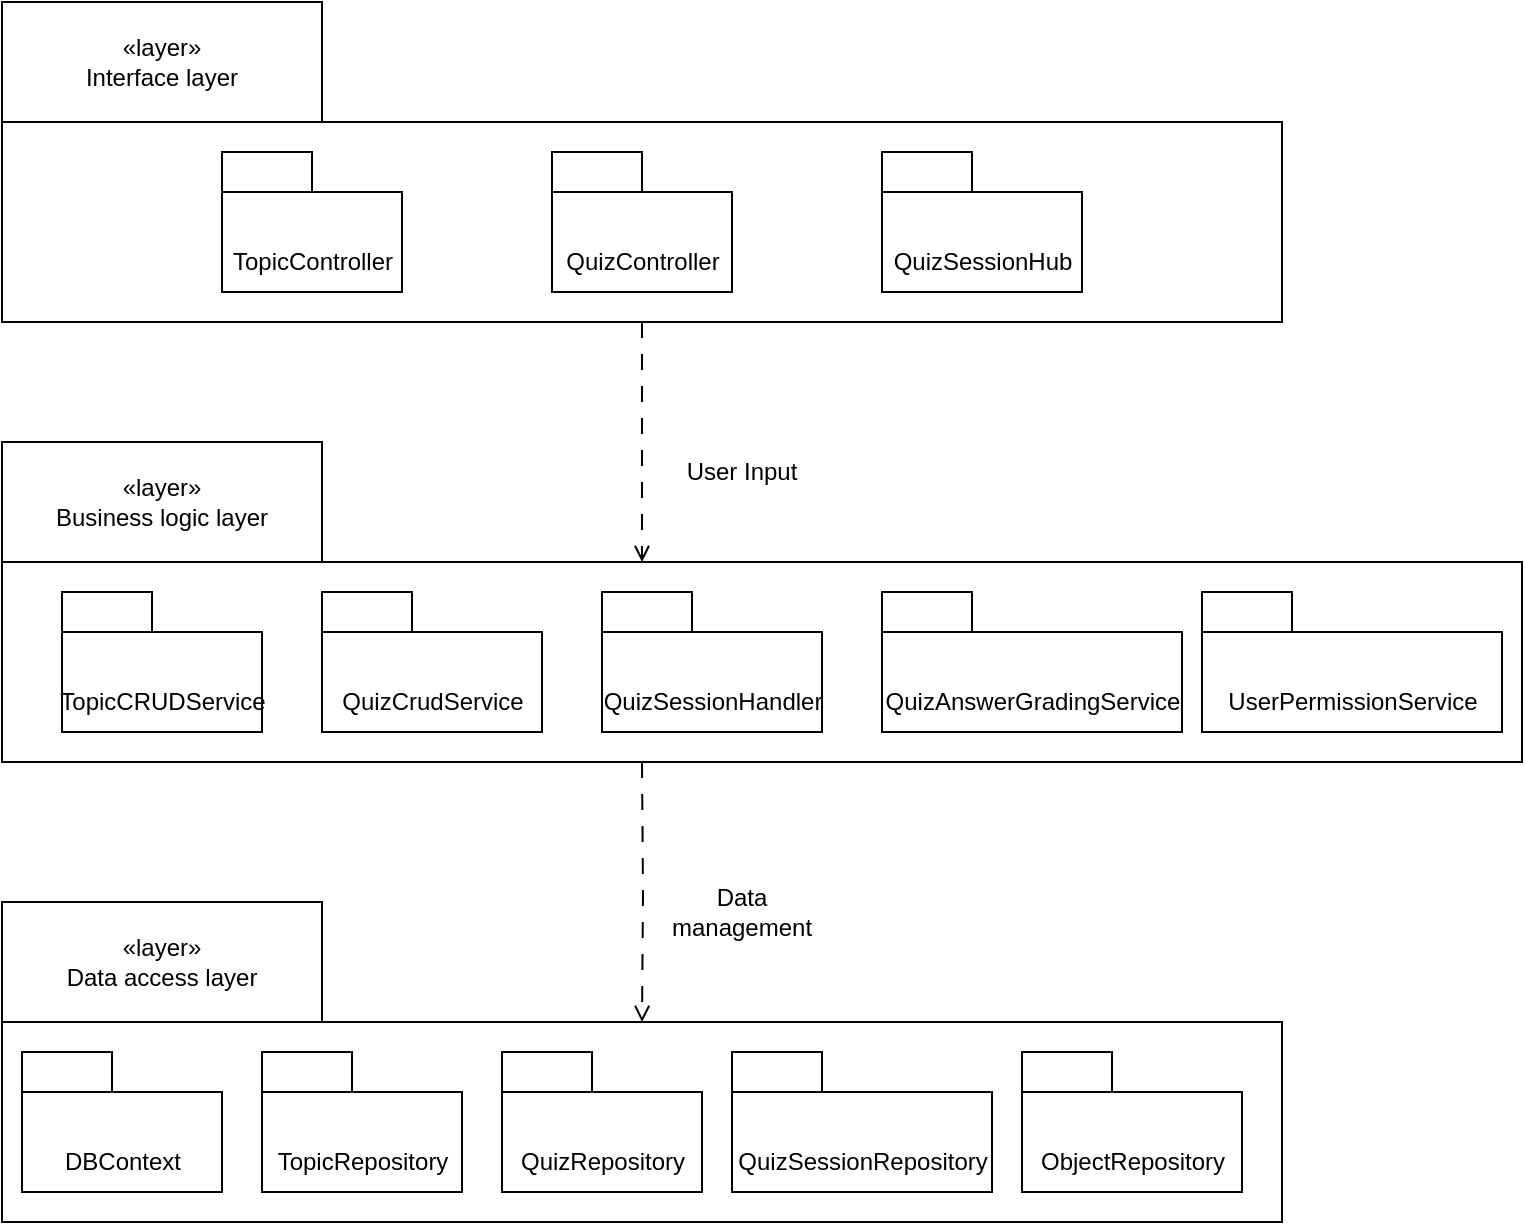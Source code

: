 <mxfile>
    <diagram id="hREbQcUVon-8MDboGict" name="Page-1">
        <mxGraphModel dx="737" dy="691" grid="1" gridSize="10" guides="1" tooltips="1" connect="1" arrows="1" fold="1" page="1" pageScale="1" pageWidth="850" pageHeight="1100" math="0" shadow="0">
            <root>
                <mxCell id="0"/>
                <mxCell id="1" parent="0"/>
                <mxCell id="2" value="" style="rounded=0;whiteSpace=wrap;html=1;" vertex="1" parent="1">
                    <mxGeometry x="90" y="100" width="640" height="100" as="geometry"/>
                </mxCell>
                <mxCell id="3" value="«layer»&lt;br&gt;Interface layer" style="rounded=0;whiteSpace=wrap;html=1;" vertex="1" parent="1">
                    <mxGeometry x="90" y="40" width="160" height="60" as="geometry"/>
                </mxCell>
                <mxCell id="4" value="" style="rounded=0;whiteSpace=wrap;html=1;" vertex="1" parent="1">
                    <mxGeometry x="90" y="320" width="760" height="100" as="geometry"/>
                </mxCell>
                <mxCell id="5" value="«layer»&lt;br&gt;Business logic layer" style="rounded=0;whiteSpace=wrap;html=1;" vertex="1" parent="1">
                    <mxGeometry x="90" y="260" width="160" height="60" as="geometry"/>
                </mxCell>
                <mxCell id="6" value="" style="rounded=0;whiteSpace=wrap;html=1;" vertex="1" parent="1">
                    <mxGeometry x="90" y="550" width="640" height="100" as="geometry"/>
                </mxCell>
                <mxCell id="7" value="«layer»&lt;br&gt;Data access layer" style="rounded=0;whiteSpace=wrap;html=1;" vertex="1" parent="1">
                    <mxGeometry x="90" y="490" width="160" height="60" as="geometry"/>
                </mxCell>
                <mxCell id="8" value="" style="shape=folder;fontStyle=1;tabWidth=45;tabHeight=20;tabPosition=left;html=1;boundedLbl=1;labelInHeader=1;container=1;collapsible=0;" vertex="1" parent="1">
                    <mxGeometry x="200" y="115" width="90" height="70" as="geometry"/>
                </mxCell>
                <mxCell id="9" value="TopicController" style="html=1;strokeColor=none;resizeWidth=1;resizeHeight=1;fillColor=none;part=1;connectable=0;allowArrows=0;deletable=0;" vertex="1" parent="8">
                    <mxGeometry width="90" height="49" relative="1" as="geometry">
                        <mxPoint y="30" as="offset"/>
                    </mxGeometry>
                </mxCell>
                <mxCell id="10" value="" style="shape=folder;fontStyle=1;tabWidth=45;tabHeight=20;tabPosition=left;html=1;boundedLbl=1;labelInHeader=1;container=1;collapsible=0;" vertex="1" parent="1">
                    <mxGeometry x="120" y="335" width="100" height="70" as="geometry"/>
                </mxCell>
                <mxCell id="11" value="TopicCRUDService" style="html=1;strokeColor=none;resizeWidth=1;resizeHeight=1;fillColor=none;part=1;connectable=0;allowArrows=0;deletable=0;" vertex="1" parent="10">
                    <mxGeometry width="100" height="49" relative="1" as="geometry">
                        <mxPoint y="30" as="offset"/>
                    </mxGeometry>
                </mxCell>
                <mxCell id="12" value="" style="shape=folder;fontStyle=1;tabWidth=45;tabHeight=20;tabPosition=left;html=1;boundedLbl=1;labelInHeader=1;container=1;collapsible=0;" vertex="1" parent="1">
                    <mxGeometry x="365" y="115" width="90" height="70" as="geometry"/>
                </mxCell>
                <mxCell id="13" value="QuizController" style="html=1;strokeColor=none;resizeWidth=1;resizeHeight=1;fillColor=none;part=1;connectable=0;allowArrows=0;deletable=0;" vertex="1" parent="12">
                    <mxGeometry width="90" height="49" relative="1" as="geometry">
                        <mxPoint y="30" as="offset"/>
                    </mxGeometry>
                </mxCell>
                <mxCell id="14" value="" style="shape=folder;fontStyle=1;tabWidth=45;tabHeight=20;tabPosition=left;html=1;boundedLbl=1;labelInHeader=1;container=1;collapsible=0;" vertex="1" parent="1">
                    <mxGeometry x="530" y="115" width="100" height="70" as="geometry"/>
                </mxCell>
                <mxCell id="15" value="QuizSessionHub" style="html=1;strokeColor=none;resizeWidth=1;resizeHeight=1;fillColor=none;part=1;connectable=0;allowArrows=0;deletable=0;" vertex="1" parent="14">
                    <mxGeometry width="100" height="49" relative="1" as="geometry">
                        <mxPoint y="30" as="offset"/>
                    </mxGeometry>
                </mxCell>
                <mxCell id="16" value="" style="edgeStyle=orthogonalEdgeStyle;rounded=0;orthogonalLoop=1;jettySize=auto;html=1;dashed=1;dashPattern=8 8;endArrow=open;endFill=0;exitX=0.5;exitY=1;exitDx=0;exitDy=0;" edge="1" parent="1" source="2">
                    <mxGeometry relative="1" as="geometry">
                        <mxPoint x="410" y="220" as="sourcePoint"/>
                        <mxPoint x="410" y="320" as="targetPoint"/>
                    </mxGeometry>
                </mxCell>
                <mxCell id="17" value="User Input" style="text;html=1;align=center;verticalAlign=middle;whiteSpace=wrap;rounded=0;" vertex="1" parent="1">
                    <mxGeometry x="430" y="260" width="60" height="30" as="geometry"/>
                </mxCell>
                <mxCell id="18" value="" style="edgeStyle=orthogonalEdgeStyle;rounded=0;orthogonalLoop=1;jettySize=auto;html=1;dashed=1;dashPattern=8 8;endArrow=open;endFill=0;exitX=0.5;exitY=1;exitDx=0;exitDy=0;entryX=0.5;entryY=0;entryDx=0;entryDy=0;" edge="1" parent="1" target="6">
                    <mxGeometry relative="1" as="geometry">
                        <mxPoint x="410" y="420" as="sourcePoint"/>
                        <mxPoint x="410" y="540" as="targetPoint"/>
                    </mxGeometry>
                </mxCell>
                <mxCell id="19" value="Data management" style="text;html=1;align=center;verticalAlign=middle;whiteSpace=wrap;rounded=0;" vertex="1" parent="1">
                    <mxGeometry x="430" y="480" width="60" height="30" as="geometry"/>
                </mxCell>
                <mxCell id="20" value="" style="shape=folder;fontStyle=1;tabWidth=45;tabHeight=20;tabPosition=left;html=1;boundedLbl=1;labelInHeader=1;container=1;collapsible=0;" vertex="1" parent="1">
                    <mxGeometry x="250" y="335" width="110" height="70" as="geometry"/>
                </mxCell>
                <mxCell id="21" value="QuizCrudService" style="html=1;strokeColor=none;resizeWidth=1;resizeHeight=1;fillColor=none;part=1;connectable=0;allowArrows=0;deletable=0;" vertex="1" parent="20">
                    <mxGeometry width="110.0" height="49" relative="1" as="geometry">
                        <mxPoint y="30" as="offset"/>
                    </mxGeometry>
                </mxCell>
                <mxCell id="22" value="" style="shape=folder;fontStyle=1;tabWidth=45;tabHeight=20;tabPosition=left;html=1;boundedLbl=1;labelInHeader=1;container=1;collapsible=0;" vertex="1" parent="1">
                    <mxGeometry x="390" y="335" width="110" height="70" as="geometry"/>
                </mxCell>
                <mxCell id="23" value="QuizSessionHandler" style="html=1;strokeColor=none;resizeWidth=1;resizeHeight=1;fillColor=none;part=1;connectable=0;allowArrows=0;deletable=0;" vertex="1" parent="22">
                    <mxGeometry width="110.0" height="49" relative="1" as="geometry">
                        <mxPoint y="30" as="offset"/>
                    </mxGeometry>
                </mxCell>
                <mxCell id="24" value="" style="shape=folder;fontStyle=1;tabWidth=45;tabHeight=20;tabPosition=left;html=1;boundedLbl=1;labelInHeader=1;container=1;collapsible=0;" vertex="1" parent="1">
                    <mxGeometry x="530" y="335" width="150" height="70" as="geometry"/>
                </mxCell>
                <mxCell id="25" value="QuizAnswerGradingService" style="html=1;strokeColor=none;resizeWidth=1;resizeHeight=1;fillColor=none;part=1;connectable=0;allowArrows=0;deletable=0;" vertex="1" parent="24">
                    <mxGeometry width="150.0" height="49" relative="1" as="geometry">
                        <mxPoint y="30" as="offset"/>
                    </mxGeometry>
                </mxCell>
                <mxCell id="26" value="" style="shape=folder;fontStyle=1;tabWidth=45;tabHeight=20;tabPosition=left;html=1;boundedLbl=1;labelInHeader=1;container=1;collapsible=0;" vertex="1" parent="1">
                    <mxGeometry x="100" y="565" width="100" height="70" as="geometry"/>
                </mxCell>
                <mxCell id="27" value="DBContext" style="html=1;strokeColor=none;resizeWidth=1;resizeHeight=1;fillColor=none;part=1;connectable=0;allowArrows=0;deletable=0;" vertex="1" parent="26">
                    <mxGeometry width="100" height="49" relative="1" as="geometry">
                        <mxPoint y="30" as="offset"/>
                    </mxGeometry>
                </mxCell>
                <mxCell id="28" value="" style="shape=folder;fontStyle=1;tabWidth=45;tabHeight=20;tabPosition=left;html=1;boundedLbl=1;labelInHeader=1;container=1;collapsible=0;" vertex="1" parent="1">
                    <mxGeometry x="220" y="565" width="100" height="70" as="geometry"/>
                </mxCell>
                <mxCell id="29" value="TopicRepository" style="html=1;strokeColor=none;resizeWidth=1;resizeHeight=1;fillColor=none;part=1;connectable=0;allowArrows=0;deletable=0;" vertex="1" parent="28">
                    <mxGeometry width="100" height="49" relative="1" as="geometry">
                        <mxPoint y="30" as="offset"/>
                    </mxGeometry>
                </mxCell>
                <mxCell id="30" value="" style="shape=folder;fontStyle=1;tabWidth=45;tabHeight=20;tabPosition=left;html=1;boundedLbl=1;labelInHeader=1;container=1;collapsible=0;" vertex="1" parent="1">
                    <mxGeometry x="340" y="565" width="100" height="70" as="geometry"/>
                </mxCell>
                <mxCell id="31" value="QuizRepository" style="html=1;strokeColor=none;resizeWidth=1;resizeHeight=1;fillColor=none;part=1;connectable=0;allowArrows=0;deletable=0;" vertex="1" parent="30">
                    <mxGeometry width="100" height="49" relative="1" as="geometry">
                        <mxPoint y="30" as="offset"/>
                    </mxGeometry>
                </mxCell>
                <mxCell id="32" value="" style="shape=folder;fontStyle=1;tabWidth=45;tabHeight=20;tabPosition=left;html=1;boundedLbl=1;labelInHeader=1;container=1;collapsible=0;" vertex="1" parent="1">
                    <mxGeometry x="455" y="565" width="130" height="70" as="geometry"/>
                </mxCell>
                <mxCell id="33" value="QuizSessionRepository" style="html=1;strokeColor=none;resizeWidth=1;resizeHeight=1;fillColor=none;part=1;connectable=0;allowArrows=0;deletable=0;" vertex="1" parent="32">
                    <mxGeometry width="130" height="49" relative="1" as="geometry">
                        <mxPoint y="30" as="offset"/>
                    </mxGeometry>
                </mxCell>
                <mxCell id="34" value="" style="shape=folder;fontStyle=1;tabWidth=45;tabHeight=20;tabPosition=left;html=1;boundedLbl=1;labelInHeader=1;container=1;collapsible=0;" vertex="1" parent="1">
                    <mxGeometry x="600" y="565" width="110" height="70" as="geometry"/>
                </mxCell>
                <mxCell id="35" value="ObjectRepository" style="html=1;strokeColor=none;resizeWidth=1;resizeHeight=1;fillColor=none;part=1;connectable=0;allowArrows=0;deletable=0;" vertex="1" parent="34">
                    <mxGeometry width="110.0" height="49" relative="1" as="geometry">
                        <mxPoint y="30" as="offset"/>
                    </mxGeometry>
                </mxCell>
                <mxCell id="36" value="" style="shape=folder;fontStyle=1;tabWidth=45;tabHeight=20;tabPosition=left;html=1;boundedLbl=1;labelInHeader=1;container=1;collapsible=0;" vertex="1" parent="1">
                    <mxGeometry x="690" y="335" width="150" height="70" as="geometry"/>
                </mxCell>
                <mxCell id="37" value="UserPermissionService" style="html=1;strokeColor=none;resizeWidth=1;resizeHeight=1;fillColor=none;part=1;connectable=0;allowArrows=0;deletable=0;" vertex="1" parent="36">
                    <mxGeometry width="150.0" height="49" relative="1" as="geometry">
                        <mxPoint y="30" as="offset"/>
                    </mxGeometry>
                </mxCell>
            </root>
        </mxGraphModel>
    </diagram>
</mxfile>
